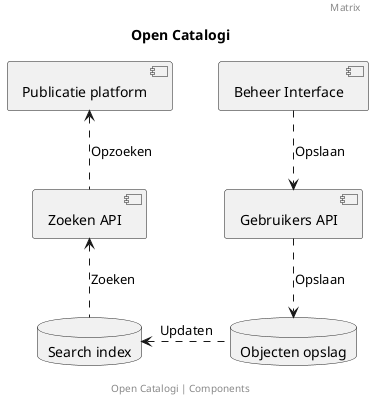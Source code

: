 @startuml
title: Open Catalogi
footer: Open Catalogi | Components
header: Matrix


 [Beheer Interface] as adminUI
 [Publicatie platform] as userUi
 [Gebruikers API] as objectsAPI
 [Zoeken API] as searchAPI


database "Search index" as elastic
database "Objecten opslag" as ORC

adminUI .down.> objectsAPI: Opslaan
userUi <.down. searchAPI: Opzoeken
objectsAPI .down.> ORC: Opslaan
searchAPI <.down. elastic: Zoeken
ORC .left.> elastic: Updaten


@enduml